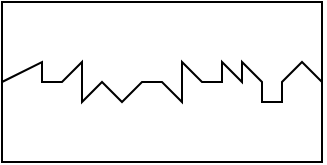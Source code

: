 <mxfile version="20.7.4" type="device"><diagram id="UBwpJ64aZqoxzwuM7snZ" name="Page-1"><mxGraphModel dx="202" dy="158" grid="1" gridSize="10" guides="1" tooltips="1" connect="1" arrows="1" fold="1" page="1" pageScale="1" pageWidth="1100" pageHeight="850" math="0" shadow="0"><root><mxCell id="0"/><mxCell id="1" parent="0"/><mxCell id="-E3a9T8LVFemH9fFXsFK-1" value="" style="rounded=0;whiteSpace=wrap;html=1;" vertex="1" parent="1"><mxGeometry x="370" y="240" width="160" height="80" as="geometry"/></mxCell><mxCell id="-E3a9T8LVFemH9fFXsFK-2" value="" style="endArrow=none;html=1;rounded=0;exitX=0;exitY=0.5;exitDx=0;exitDy=0;entryX=1;entryY=0.5;entryDx=0;entryDy=0;" edge="1" parent="1" source="-E3a9T8LVFemH9fFXsFK-1" target="-E3a9T8LVFemH9fFXsFK-1"><mxGeometry width="50" height="50" relative="1" as="geometry"><mxPoint x="430" y="410" as="sourcePoint"/><mxPoint x="480" y="360" as="targetPoint"/><Array as="points"><mxPoint x="390" y="270"/><mxPoint x="390" y="280"/><mxPoint x="400" y="280"/><mxPoint x="410" y="270"/><mxPoint x="410" y="280"/><mxPoint x="410" y="290"/><mxPoint x="420" y="280"/><mxPoint x="430" y="290"/><mxPoint x="440" y="280"/><mxPoint x="450" y="280"/><mxPoint x="460" y="290"/><mxPoint x="460" y="270"/><mxPoint x="470" y="280"/><mxPoint x="480" y="280"/><mxPoint x="480" y="270"/><mxPoint x="490" y="280"/><mxPoint x="490" y="270"/><mxPoint x="500" y="280"/><mxPoint x="500" y="290"/><mxPoint x="510" y="290"/><mxPoint x="510" y="280"/><mxPoint x="520" y="270"/></Array></mxGeometry></mxCell></root></mxGraphModel></diagram></mxfile>